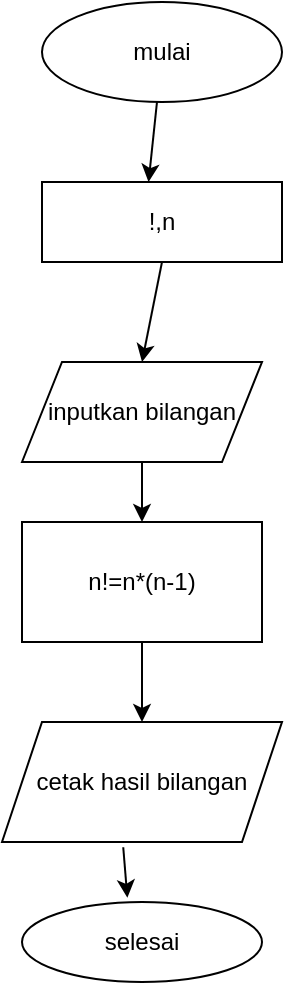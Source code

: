 <mxfile version="26.0.16">
  <diagram name="Page-1" id="1OOwEel21y2oHz1tBH6z">
    <mxGraphModel dx="1034" dy="492" grid="1" gridSize="10" guides="1" tooltips="1" connect="1" arrows="1" fold="1" page="1" pageScale="1" pageWidth="850" pageHeight="1100" math="0" shadow="0">
      <root>
        <mxCell id="0" />
        <mxCell id="1" parent="0" />
        <mxCell id="JXa8DVZ_fMXPbQ8aF4yI-1" value="mulai" style="ellipse;whiteSpace=wrap;html=1;" vertex="1" parent="1">
          <mxGeometry x="270" y="80" width="120" height="50" as="geometry" />
        </mxCell>
        <mxCell id="JXa8DVZ_fMXPbQ8aF4yI-3" value="!,n" style="rounded=0;whiteSpace=wrap;html=1;" vertex="1" parent="1">
          <mxGeometry x="270" y="170" width="120" height="40" as="geometry" />
        </mxCell>
        <mxCell id="JXa8DVZ_fMXPbQ8aF4yI-4" value="inputkan bilangan" style="shape=parallelogram;perimeter=parallelogramPerimeter;whiteSpace=wrap;html=1;fixedSize=1;" vertex="1" parent="1">
          <mxGeometry x="260" y="260" width="120" height="50" as="geometry" />
        </mxCell>
        <mxCell id="JXa8DVZ_fMXPbQ8aF4yI-5" value="n!=n*(n-1)" style="rounded=0;whiteSpace=wrap;html=1;" vertex="1" parent="1">
          <mxGeometry x="260" y="340" width="120" height="60" as="geometry" />
        </mxCell>
        <mxCell id="JXa8DVZ_fMXPbQ8aF4yI-6" value="cetak hasil bilangan" style="shape=parallelogram;perimeter=parallelogramPerimeter;whiteSpace=wrap;html=1;fixedSize=1;" vertex="1" parent="1">
          <mxGeometry x="250" y="440" width="140" height="60" as="geometry" />
        </mxCell>
        <mxCell id="JXa8DVZ_fMXPbQ8aF4yI-8" value="selesai" style="ellipse;whiteSpace=wrap;html=1;" vertex="1" parent="1">
          <mxGeometry x="260" y="530" width="120" height="40" as="geometry" />
        </mxCell>
        <mxCell id="JXa8DVZ_fMXPbQ8aF4yI-9" value="" style="endArrow=classic;html=1;rounded=0;entryX=0.444;entryY=0;entryDx=0;entryDy=0;entryPerimeter=0;" edge="1" parent="1" source="JXa8DVZ_fMXPbQ8aF4yI-1" target="JXa8DVZ_fMXPbQ8aF4yI-3">
          <mxGeometry width="50" height="50" relative="1" as="geometry">
            <mxPoint x="400" y="350" as="sourcePoint" />
            <mxPoint x="450" y="300" as="targetPoint" />
          </mxGeometry>
        </mxCell>
        <mxCell id="JXa8DVZ_fMXPbQ8aF4yI-10" value="" style="endArrow=classic;html=1;rounded=0;exitX=0.5;exitY=1;exitDx=0;exitDy=0;entryX=0.5;entryY=0;entryDx=0;entryDy=0;" edge="1" parent="1" source="JXa8DVZ_fMXPbQ8aF4yI-3" target="JXa8DVZ_fMXPbQ8aF4yI-4">
          <mxGeometry width="50" height="50" relative="1" as="geometry">
            <mxPoint x="400" y="350" as="sourcePoint" />
            <mxPoint x="450" y="300" as="targetPoint" />
          </mxGeometry>
        </mxCell>
        <mxCell id="JXa8DVZ_fMXPbQ8aF4yI-11" value="" style="endArrow=classic;html=1;rounded=0;exitX=0.5;exitY=1;exitDx=0;exitDy=0;entryX=0.5;entryY=0;entryDx=0;entryDy=0;" edge="1" parent="1" source="JXa8DVZ_fMXPbQ8aF4yI-4" target="JXa8DVZ_fMXPbQ8aF4yI-5">
          <mxGeometry width="50" height="50" relative="1" as="geometry">
            <mxPoint x="400" y="470" as="sourcePoint" />
            <mxPoint x="450" y="420" as="targetPoint" />
          </mxGeometry>
        </mxCell>
        <mxCell id="JXa8DVZ_fMXPbQ8aF4yI-13" value="" style="endArrow=classic;html=1;rounded=0;exitX=0.5;exitY=1;exitDx=0;exitDy=0;entryX=0.5;entryY=0;entryDx=0;entryDy=0;" edge="1" parent="1" source="JXa8DVZ_fMXPbQ8aF4yI-5" target="JXa8DVZ_fMXPbQ8aF4yI-6">
          <mxGeometry width="50" height="50" relative="1" as="geometry">
            <mxPoint x="400" y="470" as="sourcePoint" />
            <mxPoint x="450" y="420" as="targetPoint" />
          </mxGeometry>
        </mxCell>
        <mxCell id="JXa8DVZ_fMXPbQ8aF4yI-14" value="" style="endArrow=classic;html=1;rounded=0;exitX=0.433;exitY=1.044;exitDx=0;exitDy=0;exitPerimeter=0;entryX=0.439;entryY=-0.053;entryDx=0;entryDy=0;entryPerimeter=0;" edge="1" parent="1" source="JXa8DVZ_fMXPbQ8aF4yI-6" target="JXa8DVZ_fMXPbQ8aF4yI-8">
          <mxGeometry width="50" height="50" relative="1" as="geometry">
            <mxPoint x="400" y="460" as="sourcePoint" />
            <mxPoint x="450" y="410" as="targetPoint" />
          </mxGeometry>
        </mxCell>
      </root>
    </mxGraphModel>
  </diagram>
</mxfile>
